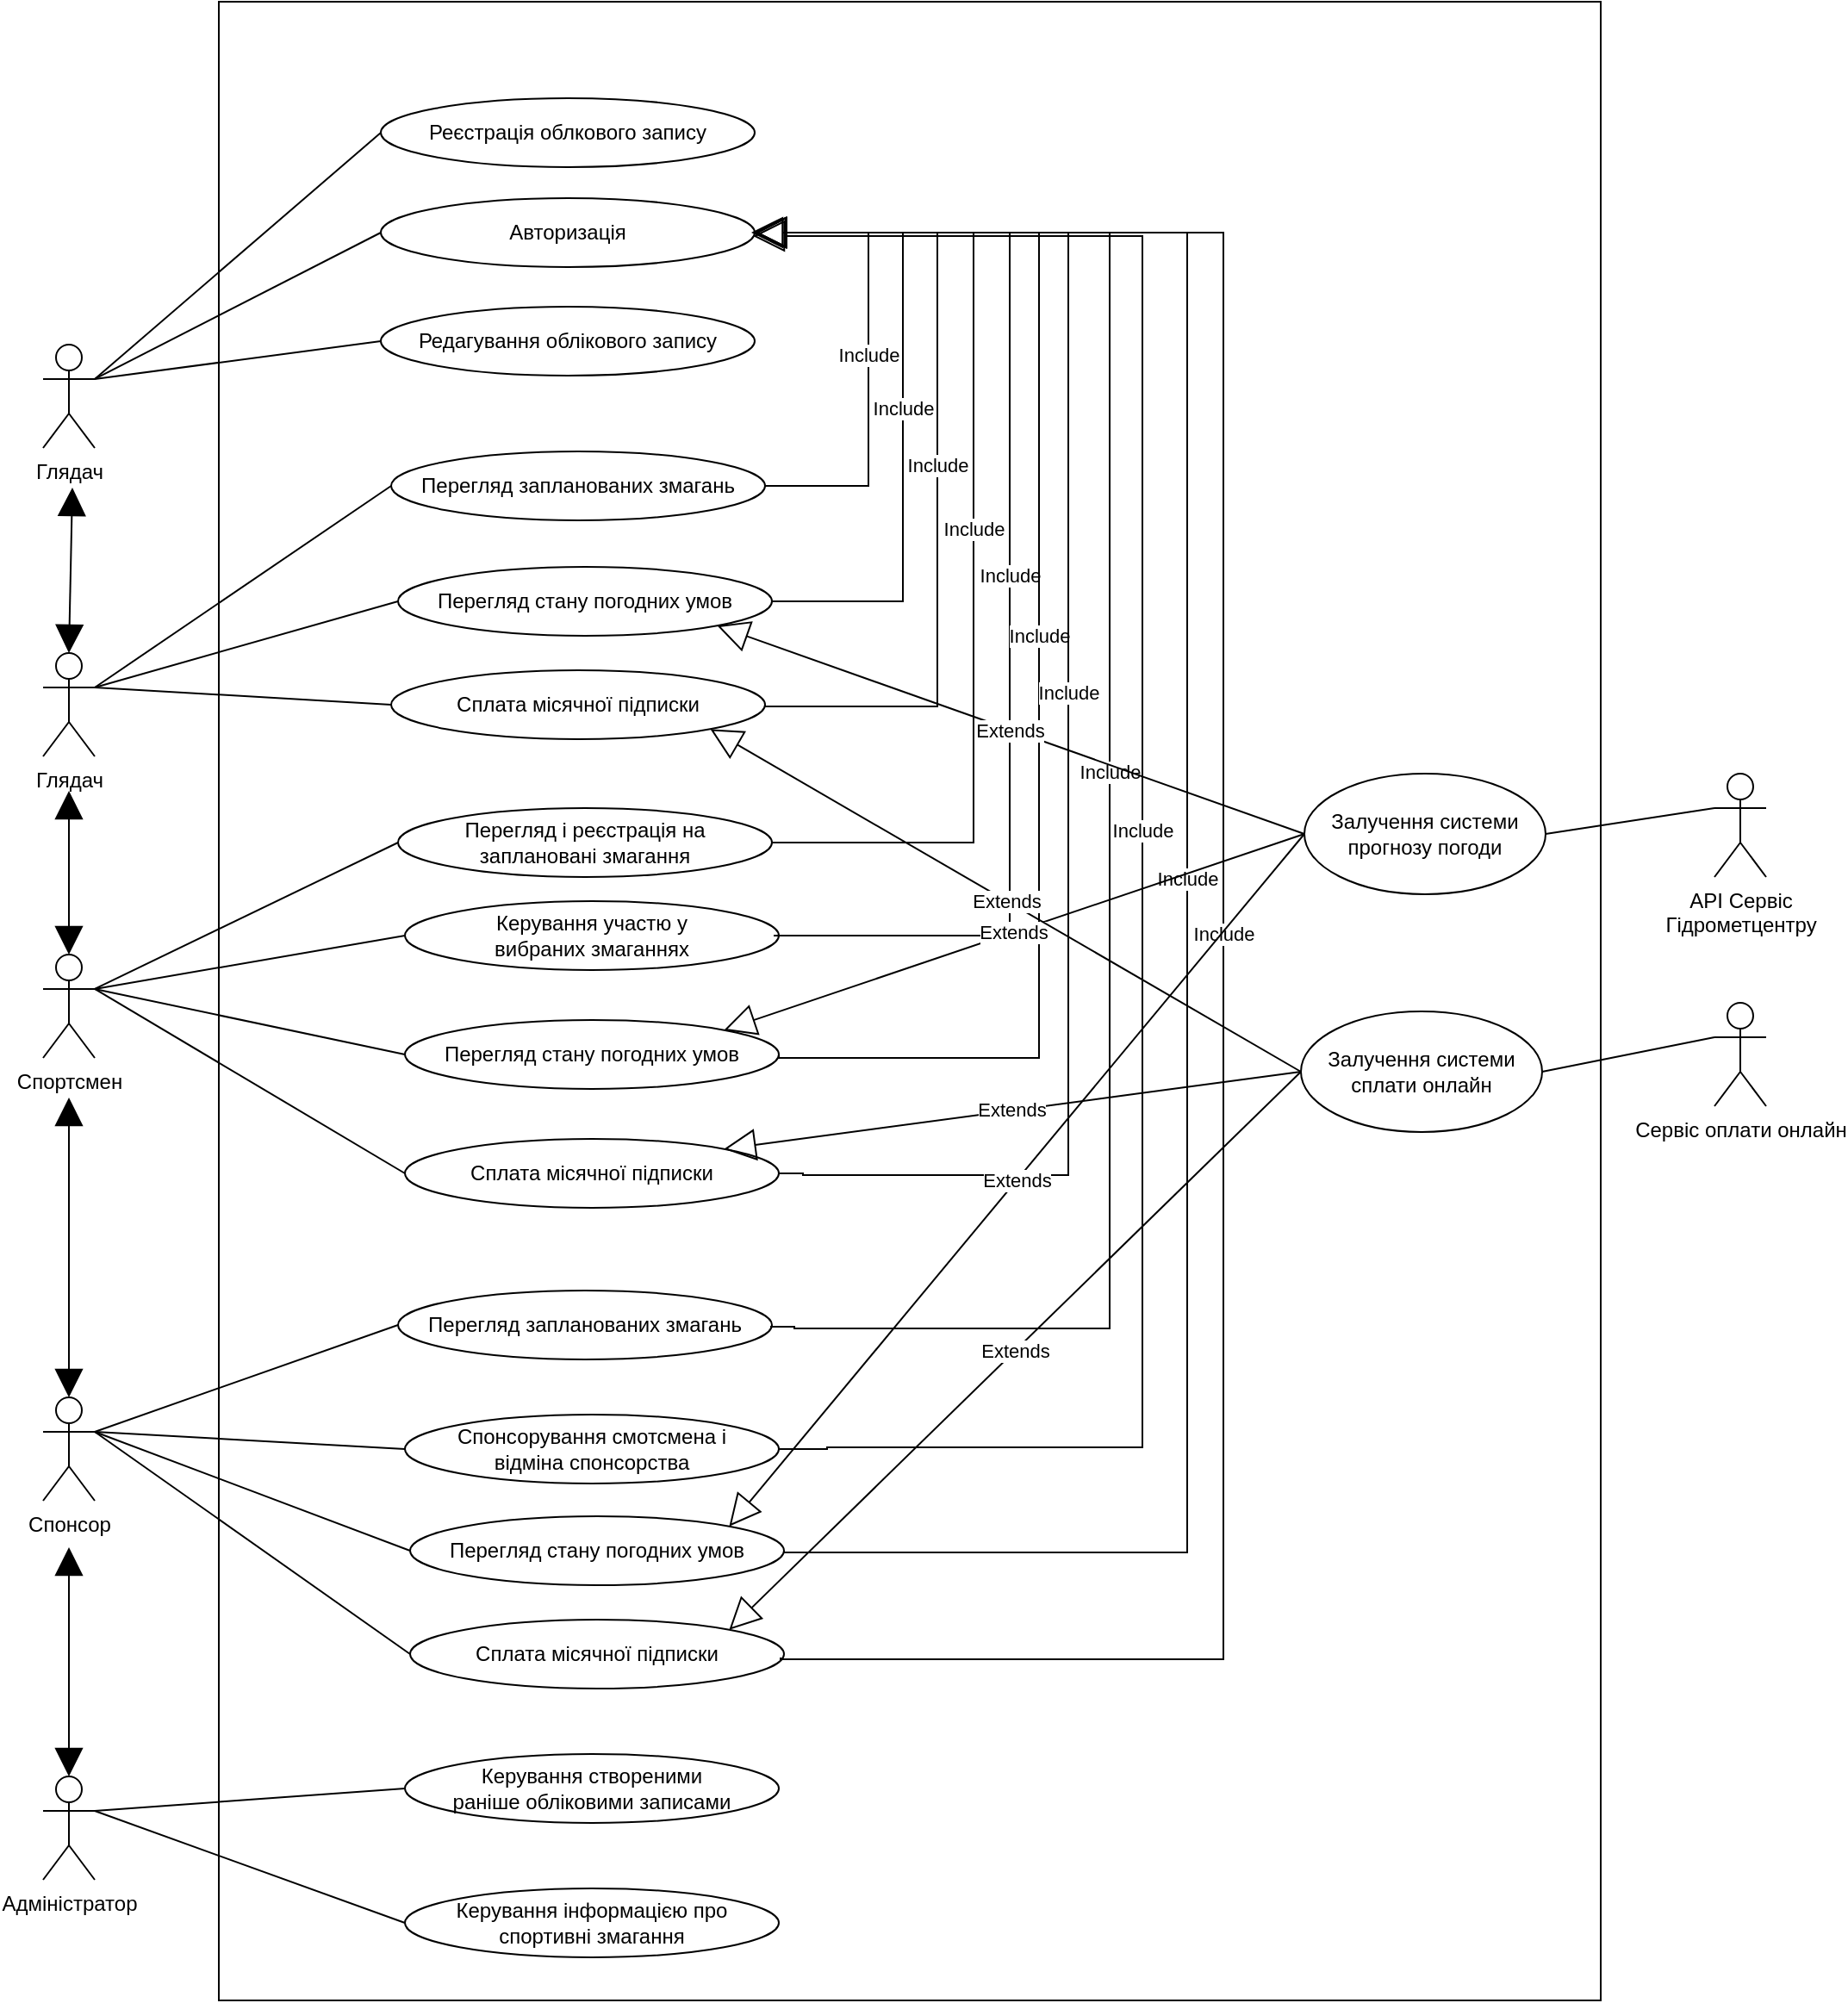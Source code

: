 <mxfile version="20.2.8" type="device"><diagram id="KP1eZNUvFAOG0jzrLfYE" name="Page-1"><mxGraphModel dx="2037" dy="2546" grid="0" gridSize="10" guides="1" tooltips="1" connect="1" arrows="1" fold="1" page="0" pageScale="1" pageWidth="850" pageHeight="1100" math="0" shadow="0"><root><mxCell id="0"/><mxCell id="1" parent="0"/><mxCell id="qRrwflEjxawAb1A2p1g_-7" value="" style="rounded=0;whiteSpace=wrap;html=1;hachureGap=4;" vertex="1" parent="1"><mxGeometry x="257" y="-526" width="802" height="1160" as="geometry"/></mxCell><mxCell id="qRrwflEjxawAb1A2p1g_-1" value="Глядач" style="shape=umlActor;verticalLabelPosition=bottom;verticalAlign=top;html=1;outlineConnect=0;hachureGap=4;" vertex="1" parent="1"><mxGeometry x="155" y="-148" width="30" height="60" as="geometry"/></mxCell><mxCell id="qRrwflEjxawAb1A2p1g_-3" value="Спортсмен" style="shape=umlActor;verticalLabelPosition=bottom;verticalAlign=top;html=1;outlineConnect=0;hachureGap=4;" vertex="1" parent="1"><mxGeometry x="155" y="27" width="30" height="60" as="geometry"/></mxCell><mxCell id="qRrwflEjxawAb1A2p1g_-5" value="Адміністратор" style="shape=umlActor;verticalLabelPosition=bottom;verticalAlign=top;html=1;outlineConnect=0;hachureGap=4;" vertex="1" parent="1"><mxGeometry x="155" y="504" width="30" height="60" as="geometry"/></mxCell><mxCell id="qRrwflEjxawAb1A2p1g_-17" value="" style="endArrow=block;startArrow=block;endFill=1;startFill=1;html=1;rounded=0;startSize=14;endSize=14;sourcePerimeterSpacing=8;targetPerimeterSpacing=8;curved=1;exitX=0.5;exitY=0;exitDx=0;exitDy=0;exitPerimeter=0;" edge="1" parent="1" source="qRrwflEjxawAb1A2p1g_-4"><mxGeometry width="160" relative="1" as="geometry"><mxPoint x="-36" y="69" as="sourcePoint"/><mxPoint x="170" y="110" as="targetPoint"/></mxGeometry></mxCell><mxCell id="qRrwflEjxawAb1A2p1g_-18" value="" style="endArrow=block;startArrow=block;endFill=1;startFill=1;html=1;rounded=0;startSize=14;endSize=14;sourcePerimeterSpacing=8;targetPerimeterSpacing=8;curved=1;exitX=0.5;exitY=0;exitDx=0;exitDy=0;exitPerimeter=0;" edge="1" parent="1" source="qRrwflEjxawAb1A2p1g_-3"><mxGeometry width="160" relative="1" as="geometry"><mxPoint x="-36" y="69" as="sourcePoint"/><mxPoint x="170" y="-68" as="targetPoint"/></mxGeometry></mxCell><mxCell id="qRrwflEjxawAb1A2p1g_-26" value="Реєстрація облкового запису" style="ellipse;whiteSpace=wrap;html=1;align=center;hachureGap=4;" vertex="1" parent="1"><mxGeometry x="351" y="-470" width="217" height="40" as="geometry"/></mxCell><mxCell id="qRrwflEjxawAb1A2p1g_-29" value="Авторизація" style="ellipse;whiteSpace=wrap;html=1;align=center;hachureGap=4;" vertex="1" parent="1"><mxGeometry x="351" y="-412" width="217" height="40" as="geometry"/></mxCell><mxCell id="qRrwflEjxawAb1A2p1g_-42" value="Глядач" style="shape=umlActor;verticalLabelPosition=bottom;verticalAlign=top;html=1;outlineConnect=0;hachureGap=4;" vertex="1" parent="1"><mxGeometry x="155" y="-327" width="30" height="60" as="geometry"/></mxCell><mxCell id="qRrwflEjxawAb1A2p1g_-43" value="" style="endArrow=block;startArrow=block;endFill=1;startFill=1;html=1;rounded=0;startSize=14;endSize=14;sourcePerimeterSpacing=8;targetPerimeterSpacing=8;curved=1;exitX=0.5;exitY=0;exitDx=0;exitDy=0;exitPerimeter=0;" edge="1" parent="1" source="qRrwflEjxawAb1A2p1g_-1"><mxGeometry width="160" relative="1" as="geometry"><mxPoint x="180" y="37" as="sourcePoint"/><mxPoint x="172" y="-244" as="targetPoint"/></mxGeometry></mxCell><mxCell id="qRrwflEjxawAb1A2p1g_-46" value="" style="endArrow=none;html=1;rounded=0;startSize=14;endSize=14;sourcePerimeterSpacing=8;targetPerimeterSpacing=8;curved=1;entryX=1;entryY=0.333;entryDx=0;entryDy=0;entryPerimeter=0;exitX=0;exitY=0.5;exitDx=0;exitDy=0;" edge="1" parent="1" source="qRrwflEjxawAb1A2p1g_-26" target="qRrwflEjxawAb1A2p1g_-42"><mxGeometry width="50" height="50" relative="1" as="geometry"><mxPoint x="153" y="-78" as="sourcePoint"/><mxPoint x="203" y="-128" as="targetPoint"/></mxGeometry></mxCell><mxCell id="qRrwflEjxawAb1A2p1g_-47" value="" style="endArrow=none;html=1;rounded=0;startSize=14;endSize=14;sourcePerimeterSpacing=8;targetPerimeterSpacing=8;curved=1;entryX=1;entryY=0.333;entryDx=0;entryDy=0;entryPerimeter=0;exitX=0;exitY=0.5;exitDx=0;exitDy=0;" edge="1" parent="1" source="qRrwflEjxawAb1A2p1g_-29" target="qRrwflEjxawAb1A2p1g_-42"><mxGeometry width="50" height="50" relative="1" as="geometry"><mxPoint x="153" y="-78" as="sourcePoint"/><mxPoint x="203" y="-128" as="targetPoint"/></mxGeometry></mxCell><mxCell id="qRrwflEjxawAb1A2p1g_-48" value="Редагування облікового запису" style="ellipse;whiteSpace=wrap;html=1;align=center;hachureGap=4;" vertex="1" parent="1"><mxGeometry x="351" y="-349" width="217" height="40" as="geometry"/></mxCell><mxCell id="qRrwflEjxawAb1A2p1g_-49" value="" style="endArrow=none;html=1;rounded=0;startSize=14;endSize=14;sourcePerimeterSpacing=8;targetPerimeterSpacing=8;curved=1;exitX=0;exitY=0.5;exitDx=0;exitDy=0;entryX=1;entryY=0.333;entryDx=0;entryDy=0;entryPerimeter=0;" edge="1" parent="1" source="qRrwflEjxawAb1A2p1g_-48" target="qRrwflEjxawAb1A2p1g_-42"><mxGeometry width="50" height="50" relative="1" as="geometry"><mxPoint x="361.0" y="-382" as="sourcePoint"/><mxPoint x="189" y="-307" as="targetPoint"/></mxGeometry></mxCell><mxCell id="qRrwflEjxawAb1A2p1g_-50" value="Перегляд запланованих змагань" style="ellipse;whiteSpace=wrap;html=1;align=center;hachureGap=4;" vertex="1" parent="1"><mxGeometry x="357" y="-265" width="217" height="40" as="geometry"/></mxCell><mxCell id="qRrwflEjxawAb1A2p1g_-51" value="" style="endArrow=none;html=1;rounded=0;startSize=14;endSize=14;sourcePerimeterSpacing=8;targetPerimeterSpacing=8;curved=1;exitX=0;exitY=0.5;exitDx=0;exitDy=0;entryX=1;entryY=0.333;entryDx=0;entryDy=0;entryPerimeter=0;" edge="1" parent="1" source="qRrwflEjxawAb1A2p1g_-50" target="qRrwflEjxawAb1A2p1g_-1"><mxGeometry width="50" height="50" relative="1" as="geometry"><mxPoint x="361.0" y="-319" as="sourcePoint"/><mxPoint x="195" y="-297" as="targetPoint"/></mxGeometry></mxCell><mxCell id="qRrwflEjxawAb1A2p1g_-52" value="Перегляд стану погодних умов" style="ellipse;whiteSpace=wrap;html=1;align=center;hachureGap=4;" vertex="1" parent="1"><mxGeometry x="361" y="-198" width="217" height="40" as="geometry"/></mxCell><mxCell id="qRrwflEjxawAb1A2p1g_-53" value="" style="endArrow=none;html=1;rounded=0;startSize=14;endSize=14;sourcePerimeterSpacing=8;targetPerimeterSpacing=8;curved=1;exitX=0;exitY=0.5;exitDx=0;exitDy=0;entryX=1;entryY=0.333;entryDx=0;entryDy=0;entryPerimeter=0;" edge="1" parent="1" source="qRrwflEjxawAb1A2p1g_-52" target="qRrwflEjxawAb1A2p1g_-1"><mxGeometry width="50" height="50" relative="1" as="geometry"><mxPoint x="367.0" y="-235" as="sourcePoint"/><mxPoint x="195" y="-118" as="targetPoint"/></mxGeometry></mxCell><mxCell id="qRrwflEjxawAb1A2p1g_-54" value="Сплата місячної підписки" style="ellipse;whiteSpace=wrap;html=1;align=center;hachureGap=4;" vertex="1" parent="1"><mxGeometry x="357" y="-138" width="217" height="40" as="geometry"/></mxCell><mxCell id="qRrwflEjxawAb1A2p1g_-55" value="" style="endArrow=none;html=1;rounded=0;startSize=14;endSize=14;sourcePerimeterSpacing=8;targetPerimeterSpacing=8;curved=1;exitX=0;exitY=0.5;exitDx=0;exitDy=0;entryX=1;entryY=0.333;entryDx=0;entryDy=0;entryPerimeter=0;" edge="1" parent="1" source="qRrwflEjxawAb1A2p1g_-54" target="qRrwflEjxawAb1A2p1g_-1"><mxGeometry width="50" height="50" relative="1" as="geometry"><mxPoint x="371.0" y="-168" as="sourcePoint"/><mxPoint x="195" y="-118" as="targetPoint"/></mxGeometry></mxCell><mxCell id="qRrwflEjxawAb1A2p1g_-56" value="Сплата місячної підписки" style="ellipse;whiteSpace=wrap;html=1;align=center;hachureGap=4;" vertex="1" parent="1"><mxGeometry x="365" y="134" width="217" height="40" as="geometry"/></mxCell><mxCell id="qRrwflEjxawAb1A2p1g_-57" value="Перегляд і реєстрація на &lt;br&gt;заплановані змагання" style="ellipse;whiteSpace=wrap;html=1;align=center;hachureGap=4;" vertex="1" parent="1"><mxGeometry x="361" y="-58" width="217" height="40" as="geometry"/></mxCell><mxCell id="qRrwflEjxawAb1A2p1g_-58" value="Керування участю у &lt;br&gt;вибраних змаганнях" style="ellipse;whiteSpace=wrap;html=1;align=center;hachureGap=4;" vertex="1" parent="1"><mxGeometry x="365" y="-4" width="217" height="40" as="geometry"/></mxCell><mxCell id="qRrwflEjxawAb1A2p1g_-59" value="Перегляд стану погодних умов" style="ellipse;whiteSpace=wrap;html=1;align=center;hachureGap=4;" vertex="1" parent="1"><mxGeometry x="365" y="65" width="217" height="40" as="geometry"/></mxCell><mxCell id="qRrwflEjxawAb1A2p1g_-60" value="" style="endArrow=none;html=1;rounded=0;startSize=14;endSize=14;sourcePerimeterSpacing=8;targetPerimeterSpacing=8;curved=1;exitX=0;exitY=0.5;exitDx=0;exitDy=0;entryX=1;entryY=0.333;entryDx=0;entryDy=0;entryPerimeter=0;" edge="1" parent="1" source="qRrwflEjxawAb1A2p1g_-57" target="qRrwflEjxawAb1A2p1g_-3"><mxGeometry width="50" height="50" relative="1" as="geometry"><mxPoint x="367.0" y="-108" as="sourcePoint"/><mxPoint x="195" y="-118" as="targetPoint"/></mxGeometry></mxCell><mxCell id="qRrwflEjxawAb1A2p1g_-61" value="" style="endArrow=none;html=1;rounded=0;startSize=14;endSize=14;sourcePerimeterSpacing=8;targetPerimeterSpacing=8;curved=1;exitX=0;exitY=0.5;exitDx=0;exitDy=0;entryX=1;entryY=0.333;entryDx=0;entryDy=0;entryPerimeter=0;" edge="1" parent="1" source="qRrwflEjxawAb1A2p1g_-58" target="qRrwflEjxawAb1A2p1g_-3"><mxGeometry width="50" height="50" relative="1" as="geometry"><mxPoint x="376.0" y="-16" as="sourcePoint"/><mxPoint x="195" y="57" as="targetPoint"/></mxGeometry></mxCell><mxCell id="qRrwflEjxawAb1A2p1g_-62" value="" style="endArrow=none;html=1;rounded=0;startSize=14;endSize=14;sourcePerimeterSpacing=8;targetPerimeterSpacing=8;curved=1;exitX=0;exitY=0.5;exitDx=0;exitDy=0;entryX=1;entryY=0.333;entryDx=0;entryDy=0;entryPerimeter=0;" edge="1" parent="1" source="qRrwflEjxawAb1A2p1g_-59" target="qRrwflEjxawAb1A2p1g_-3"><mxGeometry width="50" height="50" relative="1" as="geometry"><mxPoint x="382.0" y="51" as="sourcePoint"/><mxPoint x="195" y="57" as="targetPoint"/></mxGeometry></mxCell><mxCell id="qRrwflEjxawAb1A2p1g_-65" value="" style="endArrow=none;html=1;rounded=0;startSize=14;endSize=14;sourcePerimeterSpacing=8;targetPerimeterSpacing=8;curved=1;exitX=0;exitY=0.5;exitDx=0;exitDy=0;entryX=1;entryY=0.333;entryDx=0;entryDy=0;entryPerimeter=0;" edge="1" parent="1" source="qRrwflEjxawAb1A2p1g_-56" target="qRrwflEjxawAb1A2p1g_-3"><mxGeometry width="50" height="50" relative="1" as="geometry"><mxPoint x="382.0" y="124" as="sourcePoint"/><mxPoint x="189" y="48" as="targetPoint"/></mxGeometry></mxCell><mxCell id="qRrwflEjxawAb1A2p1g_-68" value="Сплата місячної підписки" style="ellipse;whiteSpace=wrap;html=1;align=center;hachureGap=4;" vertex="1" parent="1"><mxGeometry x="368" y="413" width="217" height="40" as="geometry"/></mxCell><mxCell id="qRrwflEjxawAb1A2p1g_-4" value="Спонсор" style="shape=umlActor;verticalLabelPosition=bottom;verticalAlign=top;html=1;outlineConnect=0;hachureGap=4;" vertex="1" parent="1"><mxGeometry x="155" y="284" width="30" height="60" as="geometry"/></mxCell><mxCell id="qRrwflEjxawAb1A2p1g_-73" value="" style="endArrow=block;startArrow=block;endFill=1;startFill=1;html=1;rounded=0;startSize=14;endSize=14;sourcePerimeterSpacing=8;targetPerimeterSpacing=8;curved=1;entryX=0.5;entryY=0;entryDx=0;entryDy=0;entryPerimeter=0;" edge="1" parent="1" target="qRrwflEjxawAb1A2p1g_-5"><mxGeometry width="160" relative="1" as="geometry"><mxPoint x="170" y="371" as="sourcePoint"/><mxPoint x="180" y="120" as="targetPoint"/></mxGeometry></mxCell><mxCell id="qRrwflEjxawAb1A2p1g_-74" value="Перегляд запланованих змагань" style="ellipse;whiteSpace=wrap;html=1;align=center;hachureGap=4;" vertex="1" parent="1"><mxGeometry x="361" y="222" width="217" height="40" as="geometry"/></mxCell><mxCell id="qRrwflEjxawAb1A2p1g_-76" value="Спонсорування смотсмена і &lt;br&gt;відміна спонсорства" style="ellipse;whiteSpace=wrap;html=1;align=center;hachureGap=4;" vertex="1" parent="1"><mxGeometry x="365" y="294" width="217" height="40" as="geometry"/></mxCell><mxCell id="qRrwflEjxawAb1A2p1g_-77" value="Перегляд стану погодних умов" style="ellipse;whiteSpace=wrap;html=1;align=center;hachureGap=4;" vertex="1" parent="1"><mxGeometry x="368" y="353" width="217" height="40" as="geometry"/></mxCell><mxCell id="qRrwflEjxawAb1A2p1g_-78" value="" style="endArrow=none;html=1;rounded=0;startSize=14;endSize=14;sourcePerimeterSpacing=8;targetPerimeterSpacing=8;curved=1;exitX=0;exitY=0.5;exitDx=0;exitDy=0;entryX=1;entryY=0.333;entryDx=0;entryDy=0;entryPerimeter=0;" edge="1" parent="1" source="qRrwflEjxawAb1A2p1g_-74" target="qRrwflEjxawAb1A2p1g_-4"><mxGeometry width="50" height="50" relative="1" as="geometry"><mxPoint x="375.0" y="164" as="sourcePoint"/><mxPoint x="195" y="57" as="targetPoint"/></mxGeometry></mxCell><mxCell id="qRrwflEjxawAb1A2p1g_-79" value="" style="endArrow=none;html=1;rounded=0;startSize=14;endSize=14;sourcePerimeterSpacing=8;targetPerimeterSpacing=8;curved=1;exitX=0;exitY=0.5;exitDx=0;exitDy=0;entryX=1;entryY=0.333;entryDx=0;entryDy=0;entryPerimeter=0;" edge="1" parent="1" source="qRrwflEjxawAb1A2p1g_-76" target="qRrwflEjxawAb1A2p1g_-4"><mxGeometry width="50" height="50" relative="1" as="geometry"><mxPoint x="371.0" y="252" as="sourcePoint"/><mxPoint x="195" y="314" as="targetPoint"/></mxGeometry></mxCell><mxCell id="qRrwflEjxawAb1A2p1g_-80" value="" style="endArrow=none;html=1;rounded=0;startSize=14;endSize=14;sourcePerimeterSpacing=8;targetPerimeterSpacing=8;curved=1;exitX=0;exitY=0.5;exitDx=0;exitDy=0;entryX=1;entryY=0.333;entryDx=0;entryDy=0;entryPerimeter=0;" edge="1" parent="1" source="qRrwflEjxawAb1A2p1g_-77" target="qRrwflEjxawAb1A2p1g_-4"><mxGeometry width="50" height="50" relative="1" as="geometry"><mxPoint x="375.0" y="324" as="sourcePoint"/><mxPoint x="195" y="314" as="targetPoint"/></mxGeometry></mxCell><mxCell id="qRrwflEjxawAb1A2p1g_-81" value="" style="endArrow=none;html=1;rounded=0;startSize=14;endSize=14;sourcePerimeterSpacing=8;targetPerimeterSpacing=8;curved=1;exitX=0;exitY=0.5;exitDx=0;exitDy=0;entryX=1;entryY=0.333;entryDx=0;entryDy=0;entryPerimeter=0;" edge="1" parent="1" source="qRrwflEjxawAb1A2p1g_-68" target="qRrwflEjxawAb1A2p1g_-4"><mxGeometry width="50" height="50" relative="1" as="geometry"><mxPoint x="378.0" y="383" as="sourcePoint"/><mxPoint x="195" y="314" as="targetPoint"/></mxGeometry></mxCell><mxCell id="qRrwflEjxawAb1A2p1g_-82" value="Керування створеними&lt;br&gt;раніше обліковими записами" style="ellipse;whiteSpace=wrap;html=1;align=center;hachureGap=4;" vertex="1" parent="1"><mxGeometry x="365" y="491" width="217" height="40" as="geometry"/></mxCell><mxCell id="qRrwflEjxawAb1A2p1g_-83" value="Керування інформацією про &lt;br&gt;спортивні змагання" style="ellipse;whiteSpace=wrap;html=1;align=center;hachureGap=4;" vertex="1" parent="1"><mxGeometry x="365" y="569" width="217" height="40" as="geometry"/></mxCell><mxCell id="qRrwflEjxawAb1A2p1g_-84" value="" style="endArrow=none;html=1;rounded=0;startSize=14;endSize=14;sourcePerimeterSpacing=8;targetPerimeterSpacing=8;curved=1;entryX=1;entryY=0.333;entryDx=0;entryDy=0;entryPerimeter=0;exitX=0;exitY=0.5;exitDx=0;exitDy=0;" edge="1" parent="1" source="qRrwflEjxawAb1A2p1g_-82" target="qRrwflEjxawAb1A2p1g_-5"><mxGeometry width="50" height="50" relative="1" as="geometry"><mxPoint x="378.0" y="443" as="sourcePoint"/><mxPoint x="195" y="314" as="targetPoint"/></mxGeometry></mxCell><mxCell id="qRrwflEjxawAb1A2p1g_-85" value="" style="endArrow=none;html=1;rounded=0;startSize=14;endSize=14;sourcePerimeterSpacing=8;targetPerimeterSpacing=8;curved=1;entryX=1;entryY=0.333;entryDx=0;entryDy=0;entryPerimeter=0;exitX=0;exitY=0.5;exitDx=0;exitDy=0;" edge="1" parent="1" source="qRrwflEjxawAb1A2p1g_-83" target="qRrwflEjxawAb1A2p1g_-5"><mxGeometry width="50" height="50" relative="1" as="geometry"><mxPoint x="375.0" y="521" as="sourcePoint"/><mxPoint x="195" y="534" as="targetPoint"/></mxGeometry></mxCell><mxCell id="qRrwflEjxawAb1A2p1g_-86" value="Include" style="endArrow=block;endSize=16;endFill=0;html=1;rounded=0;sourcePerimeterSpacing=8;targetPerimeterSpacing=8;exitX=1;exitY=0.5;exitDx=0;exitDy=0;entryX=1;entryY=0.5;entryDx=0;entryDy=0;edgeStyle=orthogonalEdgeStyle;" edge="1" parent="1" source="qRrwflEjxawAb1A2p1g_-50" target="qRrwflEjxawAb1A2p1g_-29"><mxGeometry width="160" relative="1" as="geometry"><mxPoint x="20" y="-209" as="sourcePoint"/><mxPoint x="29" y="41" as="targetPoint"/><Array as="points"><mxPoint x="634" y="-245"/><mxPoint x="634" y="-392"/></Array></mxGeometry></mxCell><mxCell id="qRrwflEjxawAb1A2p1g_-89" value="Include" style="endArrow=block;endSize=16;endFill=0;html=1;rounded=0;sourcePerimeterSpacing=8;targetPerimeterSpacing=8;exitX=1;exitY=0.5;exitDx=0;exitDy=0;entryX=1;entryY=0.5;entryDx=0;entryDy=0;edgeStyle=orthogonalEdgeStyle;" edge="1" parent="1" source="qRrwflEjxawAb1A2p1g_-52" target="qRrwflEjxawAb1A2p1g_-29"><mxGeometry width="160" relative="1" as="geometry"><mxPoint x="652.0" y="-177.99" as="sourcePoint"/><mxPoint x="646.0" y="-324.99" as="targetPoint"/><Array as="points"><mxPoint x="654" y="-178"/><mxPoint x="654" y="-392"/></Array></mxGeometry></mxCell><mxCell id="qRrwflEjxawAb1A2p1g_-90" value="Include" style="endArrow=block;endSize=16;endFill=0;html=1;rounded=0;sourcePerimeterSpacing=8;targetPerimeterSpacing=8;exitX=1;exitY=0.5;exitDx=0;exitDy=0;entryX=1;entryY=0.5;entryDx=0;entryDy=0;edgeStyle=orthogonalEdgeStyle;" edge="1" parent="1" source="qRrwflEjxawAb1A2p1g_-54" target="qRrwflEjxawAb1A2p1g_-29"><mxGeometry width="160" relative="1" as="geometry"><mxPoint x="592.0" y="-117" as="sourcePoint"/><mxPoint x="582.0" y="-331" as="targetPoint"/><Array as="points"><mxPoint x="574" y="-117"/><mxPoint x="674" y="-117"/><mxPoint x="674" y="-392"/></Array></mxGeometry></mxCell><mxCell id="qRrwflEjxawAb1A2p1g_-91" value="Include" style="endArrow=block;endSize=16;endFill=0;html=1;rounded=0;sourcePerimeterSpacing=8;targetPerimeterSpacing=8;exitX=1;exitY=0.5;exitDx=0;exitDy=0;entryX=1;entryY=0.5;entryDx=0;entryDy=0;edgeStyle=orthogonalEdgeStyle;" edge="1" parent="1" source="qRrwflEjxawAb1A2p1g_-57" target="qRrwflEjxawAb1A2p1g_-29"><mxGeometry width="160" relative="1" as="geometry"><mxPoint x="584.0" y="-35" as="sourcePoint"/><mxPoint x="578.0" y="-309" as="targetPoint"/><Array as="points"><mxPoint x="695" y="-38"/><mxPoint x="695" y="-392"/></Array></mxGeometry></mxCell><mxCell id="qRrwflEjxawAb1A2p1g_-92" value="Include" style="endArrow=block;endSize=16;endFill=0;html=1;rounded=0;sourcePerimeterSpacing=8;targetPerimeterSpacing=8;entryX=1;entryY=0.5;entryDx=0;entryDy=0;edgeStyle=orthogonalEdgeStyle;" edge="1" parent="1" target="qRrwflEjxawAb1A2p1g_-29"><mxGeometry width="160" relative="1" as="geometry"><mxPoint x="579" y="16" as="sourcePoint"/><mxPoint x="572.0" y="-338" as="targetPoint"/><Array as="points"><mxPoint x="716" y="16"/><mxPoint x="716" y="-392"/></Array></mxGeometry></mxCell><mxCell id="qRrwflEjxawAb1A2p1g_-93" value="Include" style="endArrow=block;endSize=16;endFill=0;html=1;rounded=0;sourcePerimeterSpacing=8;targetPerimeterSpacing=8;entryX=1;entryY=0.5;entryDx=0;entryDy=0;edgeStyle=orthogonalEdgeStyle;exitX=1;exitY=0.5;exitDx=0;exitDy=0;" edge="1" parent="1" source="qRrwflEjxawAb1A2p1g_-59" target="qRrwflEjxawAb1A2p1g_-29"><mxGeometry width="160" relative="1" as="geometry"><mxPoint x="596" y="87" as="sourcePoint"/><mxPoint x="585.0" y="-321" as="targetPoint"/><Array as="points"><mxPoint x="582" y="87"/><mxPoint x="733" y="87"/><mxPoint x="733" y="-392"/></Array></mxGeometry></mxCell><mxCell id="qRrwflEjxawAb1A2p1g_-94" value="Include" style="endArrow=block;endSize=16;endFill=0;html=1;rounded=0;sourcePerimeterSpacing=8;targetPerimeterSpacing=8;edgeStyle=orthogonalEdgeStyle;exitX=1;exitY=0.5;exitDx=0;exitDy=0;entryX=1;entryY=0.5;entryDx=0;entryDy=0;" edge="1" parent="1" source="qRrwflEjxawAb1A2p1g_-56" target="qRrwflEjxawAb1A2p1g_-29"><mxGeometry width="160" relative="1" as="geometry"><mxPoint x="596" y="154" as="sourcePoint"/><mxPoint x="582" y="-323" as="targetPoint"/><Array as="points"><mxPoint x="596" y="154"/><mxPoint x="750" y="155"/><mxPoint x="750" y="-392"/></Array></mxGeometry></mxCell><mxCell id="qRrwflEjxawAb1A2p1g_-95" value="Include" style="endArrow=block;endSize=16;endFill=0;html=1;rounded=0;sourcePerimeterSpacing=8;targetPerimeterSpacing=8;edgeStyle=orthogonalEdgeStyle;exitX=1;exitY=0.5;exitDx=0;exitDy=0;" edge="1" parent="1"><mxGeometry width="160" relative="1" as="geometry"><mxPoint x="577.0" y="243" as="sourcePoint"/><mxPoint x="566" y="-392" as="targetPoint"/><Array as="points"><mxPoint x="591" y="243"/><mxPoint x="774" y="244"/><mxPoint x="774" y="-392"/></Array></mxGeometry></mxCell><mxCell id="qRrwflEjxawAb1A2p1g_-96" value="Include" style="endArrow=block;endSize=16;endFill=0;html=1;rounded=0;sourcePerimeterSpacing=8;targetPerimeterSpacing=8;edgeStyle=orthogonalEdgeStyle;exitX=1;exitY=0.5;exitDx=0;exitDy=0;" edge="1" parent="1" source="qRrwflEjxawAb1A2p1g_-76"><mxGeometry width="160" relative="1" as="geometry"><mxPoint x="596.0" y="315" as="sourcePoint"/><mxPoint x="567" y="-390" as="targetPoint"/><Array as="points"><mxPoint x="610" y="314"/><mxPoint x="793" y="313"/><mxPoint x="793" y="-320"/></Array></mxGeometry></mxCell><mxCell id="qRrwflEjxawAb1A2p1g_-97" value="Include" style="endArrow=block;endSize=16;endFill=0;html=1;rounded=0;sourcePerimeterSpacing=8;targetPerimeterSpacing=8;edgeStyle=orthogonalEdgeStyle;exitX=1;exitY=0.5;exitDx=0;exitDy=0;entryX=1;entryY=0.5;entryDx=0;entryDy=0;" edge="1" parent="1" source="qRrwflEjxawAb1A2p1g_-77" target="qRrwflEjxawAb1A2p1g_-29"><mxGeometry width="160" relative="1" as="geometry"><mxPoint x="608.0" y="373.98" as="sourcePoint"/><mxPoint x="611.0" y="-260.02" as="targetPoint"/><Array as="points"><mxPoint x="819" y="374"/><mxPoint x="819" y="-392"/></Array></mxGeometry></mxCell><mxCell id="qRrwflEjxawAb1A2p1g_-98" value="Include" style="endArrow=block;endSize=16;endFill=0;html=1;rounded=0;sourcePerimeterSpacing=8;targetPerimeterSpacing=8;edgeStyle=orthogonalEdgeStyle;exitX=1;exitY=0.5;exitDx=0;exitDy=0;entryX=1;entryY=0.5;entryDx=0;entryDy=0;" edge="1" parent="1" target="qRrwflEjxawAb1A2p1g_-29"><mxGeometry width="160" relative="1" as="geometry"><mxPoint x="583.0" y="435" as="sourcePoint"/><mxPoint x="566.0" y="-330" as="targetPoint"/><Array as="points"><mxPoint x="840" y="436"/><mxPoint x="840" y="-392"/></Array></mxGeometry></mxCell><mxCell id="qRrwflEjxawAb1A2p1g_-99" value="API Сервіс &lt;br&gt;Гідрометцентру" style="shape=umlActor;verticalLabelPosition=bottom;verticalAlign=top;html=1;hachureGap=4;" vertex="1" parent="1"><mxGeometry x="1125" y="-78" width="30" height="60" as="geometry"/></mxCell><mxCell id="qRrwflEjxawAb1A2p1g_-102" value="Сервіс оплати онлайн" style="shape=umlActor;verticalLabelPosition=bottom;verticalAlign=top;html=1;hachureGap=4;" vertex="1" parent="1"><mxGeometry x="1125" y="55" width="30" height="60" as="geometry"/></mxCell><mxCell id="qRrwflEjxawAb1A2p1g_-103" value="Залучення системи прогнозу погоди" style="ellipse;whiteSpace=wrap;html=1;hachureGap=4;" vertex="1" parent="1"><mxGeometry x="887" y="-78" width="140" height="70" as="geometry"/></mxCell><mxCell id="qRrwflEjxawAb1A2p1g_-104" value="Extends" style="endArrow=block;endSize=16;endFill=0;html=1;rounded=0;sourcePerimeterSpacing=8;targetPerimeterSpacing=8;exitX=0;exitY=0.5;exitDx=0;exitDy=0;entryX=1;entryY=1;entryDx=0;entryDy=0;" edge="1" parent="1" source="qRrwflEjxawAb1A2p1g_-103" target="qRrwflEjxawAb1A2p1g_-52"><mxGeometry width="160" relative="1" as="geometry"><mxPoint x="519" y="61" as="sourcePoint"/><mxPoint x="679" y="61" as="targetPoint"/></mxGeometry></mxCell><mxCell id="qRrwflEjxawAb1A2p1g_-105" value="Extends" style="endArrow=block;endSize=16;endFill=0;html=1;rounded=0;sourcePerimeterSpacing=8;targetPerimeterSpacing=8;exitX=0;exitY=0.5;exitDx=0;exitDy=0;entryX=1;entryY=0;entryDx=0;entryDy=0;" edge="1" parent="1" source="qRrwflEjxawAb1A2p1g_-103" target="qRrwflEjxawAb1A2p1g_-59"><mxGeometry width="160" relative="1" as="geometry"><mxPoint x="897.0" y="-33" as="sourcePoint"/><mxPoint x="555.934" y="-153.805" as="targetPoint"/></mxGeometry></mxCell><mxCell id="qRrwflEjxawAb1A2p1g_-106" value="Extends" style="endArrow=block;endSize=16;endFill=0;html=1;rounded=0;sourcePerimeterSpacing=8;targetPerimeterSpacing=8;exitX=0;exitY=0.5;exitDx=0;exitDy=0;entryX=1;entryY=0;entryDx=0;entryDy=0;" edge="1" parent="1" source="qRrwflEjxawAb1A2p1g_-103" target="qRrwflEjxawAb1A2p1g_-77"><mxGeometry width="160" relative="1" as="geometry"><mxPoint x="897" y="-33" as="sourcePoint"/><mxPoint x="559.783" y="80.778" as="targetPoint"/></mxGeometry></mxCell><mxCell id="qRrwflEjxawAb1A2p1g_-107" value="" style="endArrow=none;html=1;rounded=0;startSize=14;endSize=14;sourcePerimeterSpacing=8;targetPerimeterSpacing=8;entryX=0;entryY=0.333;entryDx=0;entryDy=0;entryPerimeter=0;exitX=1;exitY=0.5;exitDx=0;exitDy=0;" edge="1" parent="1" source="qRrwflEjxawAb1A2p1g_-103" target="qRrwflEjxawAb1A2p1g_-99"><mxGeometry width="50" height="50" relative="1" as="geometry"><mxPoint x="661" y="67" as="sourcePoint"/><mxPoint x="711" y="17" as="targetPoint"/></mxGeometry></mxCell><mxCell id="qRrwflEjxawAb1A2p1g_-108" value="Залучення системи сплати онлайн" style="ellipse;whiteSpace=wrap;html=1;hachureGap=4;" vertex="1" parent="1"><mxGeometry x="885" y="60" width="140" height="70" as="geometry"/></mxCell><mxCell id="qRrwflEjxawAb1A2p1g_-109" value="" style="endArrow=none;html=1;rounded=0;startSize=14;endSize=14;sourcePerimeterSpacing=8;targetPerimeterSpacing=8;entryX=0;entryY=0.333;entryDx=0;entryDy=0;entryPerimeter=0;exitX=1;exitY=0.5;exitDx=0;exitDy=0;" edge="1" parent="1" source="qRrwflEjxawAb1A2p1g_-108" target="qRrwflEjxawAb1A2p1g_-102"><mxGeometry width="50" height="50" relative="1" as="geometry"><mxPoint x="1037" y="-33" as="sourcePoint"/><mxPoint x="1135" y="-48" as="targetPoint"/></mxGeometry></mxCell><mxCell id="qRrwflEjxawAb1A2p1g_-110" value="Extends" style="endArrow=block;endSize=16;endFill=0;html=1;rounded=0;sourcePerimeterSpacing=8;targetPerimeterSpacing=8;exitX=0;exitY=0.5;exitDx=0;exitDy=0;entryX=1;entryY=1;entryDx=0;entryDy=0;" edge="1" parent="1" source="qRrwflEjxawAb1A2p1g_-108" target="qRrwflEjxawAb1A2p1g_-54"><mxGeometry width="160" relative="1" as="geometry"><mxPoint x="897" y="-33" as="sourcePoint"/><mxPoint x="562.565" y="368.738" as="targetPoint"/></mxGeometry></mxCell><mxCell id="qRrwflEjxawAb1A2p1g_-111" value="Extends" style="endArrow=block;endSize=16;endFill=0;html=1;rounded=0;sourcePerimeterSpacing=8;targetPerimeterSpacing=8;exitX=0;exitY=0.5;exitDx=0;exitDy=0;entryX=1;entryY=0;entryDx=0;entryDy=0;" edge="1" parent="1" source="qRrwflEjxawAb1A2p1g_-108" target="qRrwflEjxawAb1A2p1g_-56"><mxGeometry width="160" relative="1" as="geometry"><mxPoint x="895" y="105" as="sourcePoint"/><mxPoint x="551.565" y="-93.738" as="targetPoint"/></mxGeometry></mxCell><mxCell id="qRrwflEjxawAb1A2p1g_-112" value="Extends" style="endArrow=block;endSize=16;endFill=0;html=1;rounded=0;sourcePerimeterSpacing=8;targetPerimeterSpacing=8;exitX=0;exitY=0.5;exitDx=0;exitDy=0;entryX=1;entryY=0;entryDx=0;entryDy=0;" edge="1" parent="1" source="qRrwflEjxawAb1A2p1g_-108" target="qRrwflEjxawAb1A2p1g_-68"><mxGeometry width="160" relative="1" as="geometry"><mxPoint x="895.0" y="105" as="sourcePoint"/><mxPoint x="559.865" y="149.793" as="targetPoint"/></mxGeometry></mxCell></root></mxGraphModel></diagram></mxfile>